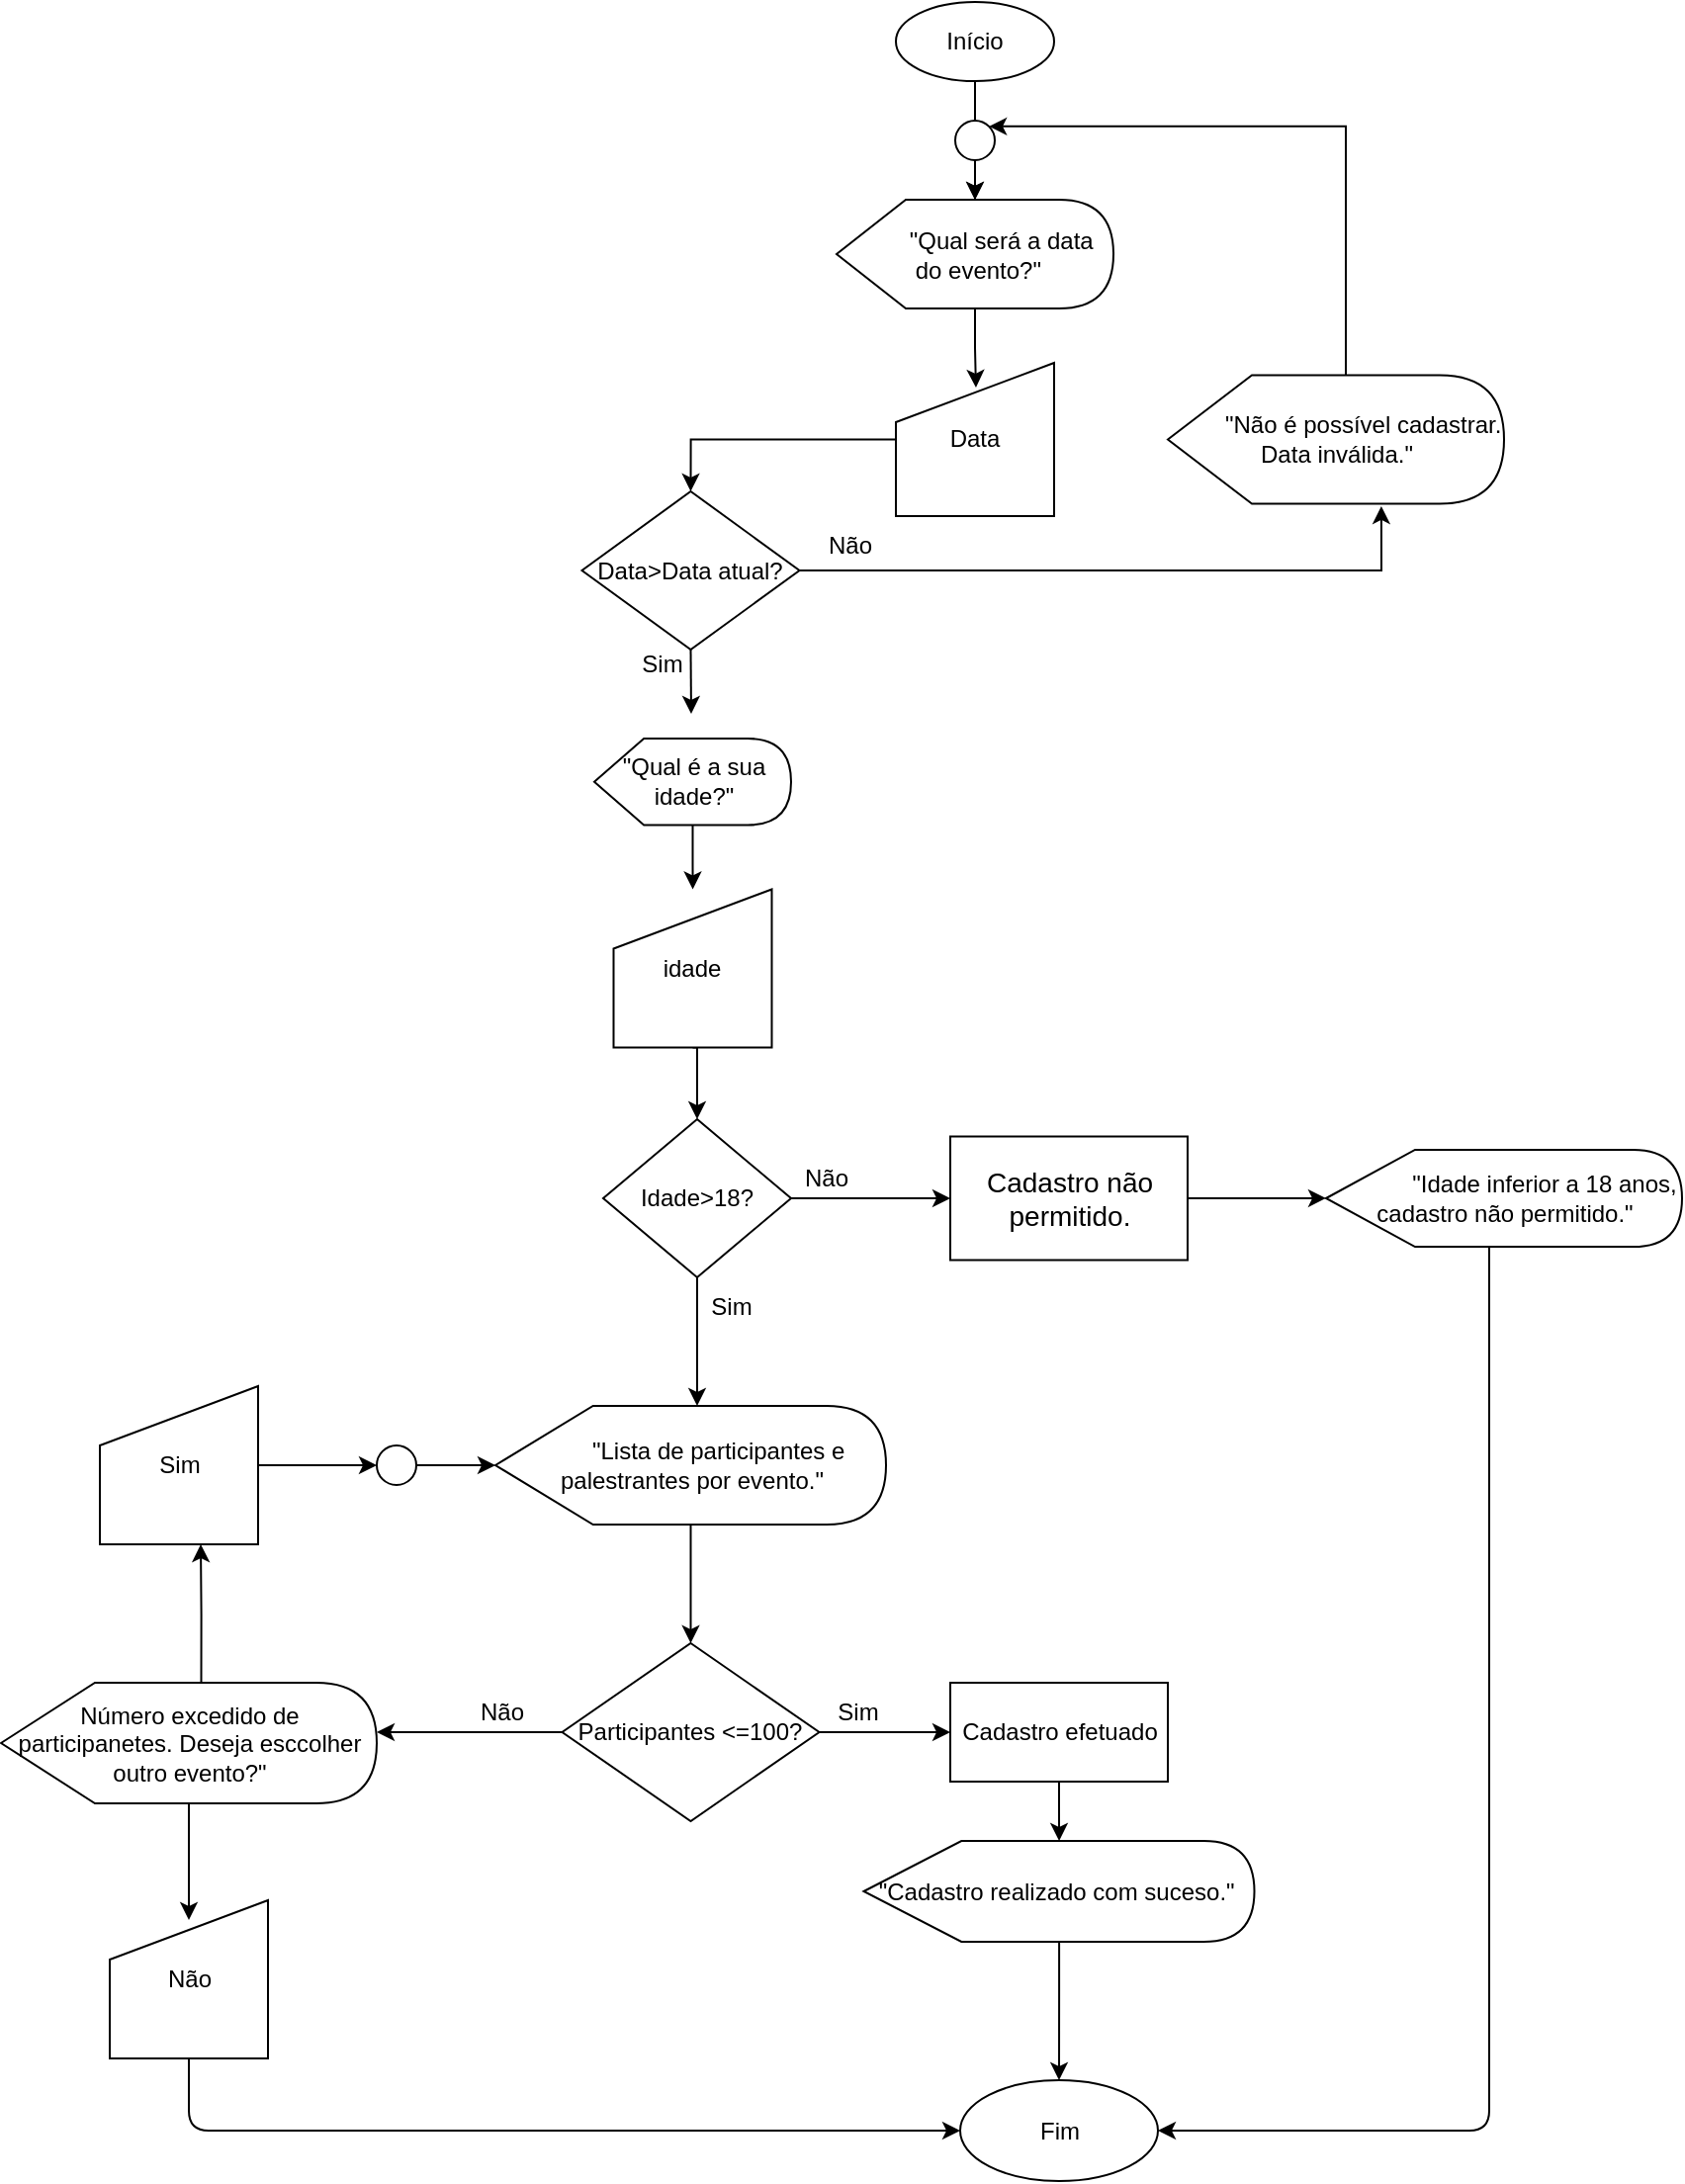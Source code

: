 <mxfile version="19.0.3" type="device"><diagram id="C5RBs43oDa-KdzZeNtuy" name="Page-1"><mxGraphModel dx="2147" dy="583" grid="1" gridSize="10" guides="1" tooltips="1" connect="1" arrows="1" fold="1" page="1" pageScale="1" pageWidth="827" pageHeight="1169" math="0" shadow="0"><root><mxCell id="WIyWlLk6GJQsqaUBKTNV-0"/><mxCell id="WIyWlLk6GJQsqaUBKTNV-1" parent="WIyWlLk6GJQsqaUBKTNV-0"/><mxCell id="8RDaF0dyMQkKlKxH5Vi0-9" style="edgeStyle=orthogonalEdgeStyle;rounded=0;orthogonalLoop=1;jettySize=auto;html=1;startArrow=none;" parent="WIyWlLk6GJQsqaUBKTNV-1" source="oJi44wB9EF769va43NJG-34" target="oJi44wB9EF769va43NJG-24" edge="1"><mxGeometry relative="1" as="geometry"/></mxCell><mxCell id="8RDaF0dyMQkKlKxH5Vi0-17" value="" style="edgeStyle=orthogonalEdgeStyle;rounded=0;orthogonalLoop=1;jettySize=auto;html=1;" parent="WIyWlLk6GJQsqaUBKTNV-1" source="oJi44wB9EF769va43NJG-0" target="oJi44wB9EF769va43NJG-24" edge="1"><mxGeometry relative="1" as="geometry"/></mxCell><mxCell id="oJi44wB9EF769va43NJG-0" value="Início" style="ellipse;whiteSpace=wrap;html=1;rounded=0;" parent="WIyWlLk6GJQsqaUBKTNV-1" vertex="1"><mxGeometry x="-60" y="49" width="80" height="40" as="geometry"/></mxCell><mxCell id="8RDaF0dyMQkKlKxH5Vi0-43" style="edgeStyle=orthogonalEdgeStyle;rounded=0;orthogonalLoop=1;jettySize=auto;html=1;exitX=1;exitY=0.5;exitDx=0;exitDy=0;entryX=0;entryY=0.5;entryDx=0;entryDy=0;" parent="WIyWlLk6GJQsqaUBKTNV-1" source="oJi44wB9EF769va43NJG-5" target="oJi44wB9EF769va43NJG-44" edge="1"><mxGeometry relative="1" as="geometry"/></mxCell><mxCell id="8RDaF0dyMQkKlKxH5Vi0-48" style="edgeStyle=orthogonalEdgeStyle;rounded=0;orthogonalLoop=1;jettySize=auto;html=1;exitX=0;exitY=0.5;exitDx=0;exitDy=0;" parent="WIyWlLk6GJQsqaUBKTNV-1" source="oJi44wB9EF769va43NJG-5" edge="1"><mxGeometry relative="1" as="geometry"><mxPoint x="-322.5" y="924" as="targetPoint"/></mxGeometry></mxCell><mxCell id="oJi44wB9EF769va43NJG-5" value="Participantes &amp;lt;=100?" style="rhombus;whiteSpace=wrap;html=1;rounded=0;" parent="WIyWlLk6GJQsqaUBKTNV-1" vertex="1"><mxGeometry x="-228.75" y="879" width="130" height="90" as="geometry"/></mxCell><mxCell id="oJi44wB9EF769va43NJG-76" style="edgeStyle=orthogonalEdgeStyle;rounded=0;orthogonalLoop=1;jettySize=auto;html=1;" parent="WIyWlLk6GJQsqaUBKTNV-1" source="oJi44wB9EF769va43NJG-9" target="oJi44wB9EF769va43NJG-18" edge="1"><mxGeometry relative="1" as="geometry"/></mxCell><mxCell id="oJi44wB9EF769va43NJG-9" value="&quot;Qual é a sua idade?&quot;" style="shape=display;whiteSpace=wrap;html=1;size=0.252;rounded=0;" parent="WIyWlLk6GJQsqaUBKTNV-1" vertex="1"><mxGeometry x="-212.5" y="421.5" width="99.5" height="43.75" as="geometry"/></mxCell><mxCell id="8RDaF0dyMQkKlKxH5Vi0-22" style="edgeStyle=orthogonalEdgeStyle;rounded=0;orthogonalLoop=1;jettySize=auto;html=1;exitX=0.5;exitY=1;exitDx=0;exitDy=0;entryX=0.5;entryY=0;entryDx=0;entryDy=0;" parent="WIyWlLk6GJQsqaUBKTNV-1" source="oJi44wB9EF769va43NJG-18" target="oJi44wB9EF769va43NJG-20" edge="1"><mxGeometry relative="1" as="geometry"/></mxCell><mxCell id="oJi44wB9EF769va43NJG-18" value="idade" style="shape=manualInput;whiteSpace=wrap;html=1;rounded=0;" parent="WIyWlLk6GJQsqaUBKTNV-1" vertex="1"><mxGeometry x="-202.75" y="497.75" width="80" height="80" as="geometry"/></mxCell><mxCell id="pHd983Yxk9Tp0FU6-_w7-13" style="edgeStyle=orthogonalEdgeStyle;rounded=0;orthogonalLoop=1;jettySize=auto;html=1;exitX=1;exitY=0.5;exitDx=0;exitDy=0;entryX=0;entryY=0.5;entryDx=0;entryDy=0;fontSize=14;" parent="WIyWlLk6GJQsqaUBKTNV-1" source="oJi44wB9EF769va43NJG-20" target="pHd983Yxk9Tp0FU6-_w7-9" edge="1"><mxGeometry relative="1" as="geometry"/></mxCell><mxCell id="8RDaF0dyMQkKlKxH5Vi0-32" style="edgeStyle=orthogonalEdgeStyle;rounded=0;orthogonalLoop=1;jettySize=auto;html=1;exitX=0.5;exitY=1;exitDx=0;exitDy=0;" parent="WIyWlLk6GJQsqaUBKTNV-1" source="oJi44wB9EF769va43NJG-20" edge="1"><mxGeometry relative="1" as="geometry"><mxPoint x="-160.5" y="759" as="targetPoint"/></mxGeometry></mxCell><mxCell id="oJi44wB9EF769va43NJG-20" value="Idade&amp;gt;18?" style="rhombus;whiteSpace=wrap;html=1;rounded=0;" parent="WIyWlLk6GJQsqaUBKTNV-1" vertex="1"><mxGeometry x="-208" y="614" width="95" height="80" as="geometry"/></mxCell><mxCell id="8RDaF0dyMQkKlKxH5Vi0-25" style="edgeStyle=orthogonalEdgeStyle;rounded=0;orthogonalLoop=1;jettySize=auto;html=1;entryX=0.506;entryY=0.161;entryDx=0;entryDy=0;entryPerimeter=0;" parent="WIyWlLk6GJQsqaUBKTNV-1" source="oJi44wB9EF769va43NJG-24" target="oJi44wB9EF769va43NJG-27" edge="1"><mxGeometry relative="1" as="geometry"/></mxCell><mxCell id="oJi44wB9EF769va43NJG-24" value="&lt;span style=&quot;white-space: pre;&quot;&gt;&#9;&lt;/span&gt;&quot;Qual será a data&lt;br&gt;&amp;nbsp;do evento?&quot;" style="shape=display;whiteSpace=wrap;html=1;rounded=0;" parent="WIyWlLk6GJQsqaUBKTNV-1" vertex="1"><mxGeometry x="-90" y="149" width="140" height="55" as="geometry"/></mxCell><mxCell id="oJi44wB9EF769va43NJG-77" style="edgeStyle=orthogonalEdgeStyle;rounded=0;orthogonalLoop=1;jettySize=auto;html=1;entryX=0.5;entryY=0;entryDx=0;entryDy=0;" parent="WIyWlLk6GJQsqaUBKTNV-1" source="oJi44wB9EF769va43NJG-27" target="oJi44wB9EF769va43NJG-29" edge="1"><mxGeometry relative="1" as="geometry"/></mxCell><mxCell id="oJi44wB9EF769va43NJG-27" value="Data" style="shape=manualInput;whiteSpace=wrap;html=1;rounded=0;" parent="WIyWlLk6GJQsqaUBKTNV-1" vertex="1"><mxGeometry x="-60" y="231.5" width="80" height="77.5" as="geometry"/></mxCell><mxCell id="8RDaF0dyMQkKlKxH5Vi0-21" style="edgeStyle=orthogonalEdgeStyle;rounded=0;orthogonalLoop=1;jettySize=auto;html=1;exitX=0.5;exitY=1;exitDx=0;exitDy=0;" parent="WIyWlLk6GJQsqaUBKTNV-1" source="oJi44wB9EF769va43NJG-29" edge="1"><mxGeometry relative="1" as="geometry"><mxPoint x="-163.5" y="409" as="targetPoint"/></mxGeometry></mxCell><mxCell id="8RDaF0dyMQkKlKxH5Vi0-28" style="edgeStyle=orthogonalEdgeStyle;rounded=0;orthogonalLoop=1;jettySize=auto;html=1;exitX=1;exitY=0.5;exitDx=0;exitDy=0;entryX=0.635;entryY=1.019;entryDx=0;entryDy=0;entryPerimeter=0;" parent="WIyWlLk6GJQsqaUBKTNV-1" source="oJi44wB9EF769va43NJG-29" target="oJi44wB9EF769va43NJG-81" edge="1"><mxGeometry relative="1" as="geometry"><Array as="points"><mxPoint x="185.5" y="337"/></Array></mxGeometry></mxCell><mxCell id="oJi44wB9EF769va43NJG-29" value="Data&amp;gt;Data atual?" style="rhombus;whiteSpace=wrap;html=1;rounded=0;" parent="WIyWlLk6GJQsqaUBKTNV-1" vertex="1"><mxGeometry x="-218.75" y="296.5" width="110" height="80" as="geometry"/></mxCell><mxCell id="HUzc_nblmmLf2GY8q9oS-2" style="edgeStyle=orthogonalEdgeStyle;orthogonalLoop=1;jettySize=auto;html=1;entryX=0.5;entryY=0;entryDx=0;entryDy=0;" edge="1" parent="WIyWlLk6GJQsqaUBKTNV-1" source="oJi44wB9EF769va43NJG-31" target="oJi44wB9EF769va43NJG-45"><mxGeometry relative="1" as="geometry"/></mxCell><mxCell id="oJi44wB9EF769va43NJG-31" value="&quot;Cadastro realizado com suceso.&quot;&amp;nbsp;" style="shape=display;whiteSpace=wrap;html=1;rounded=0;" parent="WIyWlLk6GJQsqaUBKTNV-1" vertex="1"><mxGeometry x="-76.25" y="979" width="197.5" height="51" as="geometry"/></mxCell><mxCell id="oJi44wB9EF769va43NJG-40" value="Não" style="text;html=1;strokeColor=none;fillColor=none;align=center;verticalAlign=middle;whiteSpace=wrap;rounded=0;" parent="WIyWlLk6GJQsqaUBKTNV-1" vertex="1"><mxGeometry x="-125" y="629" width="60" height="30" as="geometry"/></mxCell><mxCell id="HUzc_nblmmLf2GY8q9oS-4" value="" style="edgeStyle=orthogonalEdgeStyle;orthogonalLoop=1;jettySize=auto;html=1;" edge="1" parent="WIyWlLk6GJQsqaUBKTNV-1" source="oJi44wB9EF769va43NJG-44" target="oJi44wB9EF769va43NJG-31"><mxGeometry relative="1" as="geometry"/></mxCell><mxCell id="oJi44wB9EF769va43NJG-44" value="Cadastro efetuado" style="rounded=0;whiteSpace=wrap;html=1;" parent="WIyWlLk6GJQsqaUBKTNV-1" vertex="1"><mxGeometry x="-32.5" y="899" width="110" height="50" as="geometry"/></mxCell><mxCell id="oJi44wB9EF769va43NJG-45" value="Fim" style="ellipse;whiteSpace=wrap;html=1;rounded=0;" parent="WIyWlLk6GJQsqaUBKTNV-1" vertex="1"><mxGeometry x="-27.5" y="1100" width="100" height="51" as="geometry"/></mxCell><mxCell id="oJi44wB9EF769va43NJG-79" value="Sim" style="text;html=1;strokeColor=none;fillColor=none;align=center;verticalAlign=middle;whiteSpace=wrap;rounded=0;" parent="WIyWlLk6GJQsqaUBKTNV-1" vertex="1"><mxGeometry x="-208" y="369" width="60" height="30" as="geometry"/></mxCell><mxCell id="8RDaF0dyMQkKlKxH5Vi0-18" style="edgeStyle=orthogonalEdgeStyle;rounded=0;orthogonalLoop=1;jettySize=auto;html=1;entryX=1;entryY=0;entryDx=0;entryDy=0;" parent="WIyWlLk6GJQsqaUBKTNV-1" source="oJi44wB9EF769va43NJG-81" target="oJi44wB9EF769va43NJG-34" edge="1"><mxGeometry relative="1" as="geometry"><Array as="points"><mxPoint x="167.5" y="112"/></Array></mxGeometry></mxCell><mxCell id="oJi44wB9EF769va43NJG-81" value="&lt;span style=&quot;white-space: pre;&quot;&gt;&#9;&lt;/span&gt;&quot;Não é possível cadastrar.&lt;br&gt;Data inválida.&quot;" style="shape=display;whiteSpace=wrap;html=1;rounded=0;" parent="WIyWlLk6GJQsqaUBKTNV-1" vertex="1"><mxGeometry x="77.5" y="237.75" width="170" height="65" as="geometry"/></mxCell><mxCell id="HUzc_nblmmLf2GY8q9oS-6" style="edgeStyle=orthogonalEdgeStyle;orthogonalLoop=1;jettySize=auto;html=1;entryX=1;entryY=0.5;entryDx=0;entryDy=0;" edge="1" parent="WIyWlLk6GJQsqaUBKTNV-1" source="7MgnAqo_xugqgYijw2N_-0" target="oJi44wB9EF769va43NJG-45"><mxGeometry relative="1" as="geometry"><Array as="points"><mxPoint x="240" y="1126"/></Array></mxGeometry></mxCell><mxCell id="7MgnAqo_xugqgYijw2N_-0" value="&lt;span style=&quot;white-space: pre;&quot;&gt;&#9;&lt;/span&gt;&amp;nbsp; &amp;nbsp; &quot;Idade inferior a 18 anos, cadastro não permitido.&quot;" style="shape=display;whiteSpace=wrap;html=1;rounded=0;" parent="WIyWlLk6GJQsqaUBKTNV-1" vertex="1"><mxGeometry x="157.5" y="629.44" width="180" height="49.12" as="geometry"/></mxCell><mxCell id="8RDaF0dyMQkKlKxH5Vi0-33" style="edgeStyle=orthogonalEdgeStyle;rounded=0;orthogonalLoop=1;jettySize=auto;html=1;" parent="WIyWlLk6GJQsqaUBKTNV-1" source="pHd983Yxk9Tp0FU6-_w7-9" target="7MgnAqo_xugqgYijw2N_-0" edge="1"><mxGeometry relative="1" as="geometry"/></mxCell><mxCell id="pHd983Yxk9Tp0FU6-_w7-9" value="Cadastro não permitido." style="rounded=0;whiteSpace=wrap;html=1;fontSize=14;" parent="WIyWlLk6GJQsqaUBKTNV-1" vertex="1"><mxGeometry x="-32.5" y="622.75" width="120" height="62.5" as="geometry"/></mxCell><mxCell id="8RDaF0dyMQkKlKxH5Vi0-42" style="edgeStyle=orthogonalEdgeStyle;rounded=0;orthogonalLoop=1;jettySize=auto;html=1;entryX=0.5;entryY=0;entryDx=0;entryDy=0;" parent="WIyWlLk6GJQsqaUBKTNV-1" source="8RDaF0dyMQkKlKxH5Vi0-0" target="oJi44wB9EF769va43NJG-5" edge="1"><mxGeometry relative="1" as="geometry"/></mxCell><mxCell id="8RDaF0dyMQkKlKxH5Vi0-0" value="&lt;span style=&quot;white-space: pre;&quot;&gt;&#9;&lt;/span&gt;&quot;Lista de participantes e palestrantes por evento.&quot;" style="shape=display;whiteSpace=wrap;html=1;rounded=0;" parent="WIyWlLk6GJQsqaUBKTNV-1" vertex="1"><mxGeometry x="-262.5" y="759" width="197.5" height="60" as="geometry"/></mxCell><mxCell id="oJi44wB9EF769va43NJG-34" value="" style="ellipse;whiteSpace=wrap;html=1;aspect=fixed;rounded=0;" parent="WIyWlLk6GJQsqaUBKTNV-1" vertex="1"><mxGeometry x="-30" y="109" width="20" height="20" as="geometry"/></mxCell><mxCell id="8RDaF0dyMQkKlKxH5Vi0-19" value="Não" style="text;html=1;strokeColor=none;fillColor=none;align=center;verticalAlign=middle;whiteSpace=wrap;rounded=0;" parent="WIyWlLk6GJQsqaUBKTNV-1" vertex="1"><mxGeometry x="-113" y="309" width="60" height="30" as="geometry"/></mxCell><mxCell id="8RDaF0dyMQkKlKxH5Vi0-38" value="Sim" style="text;html=1;strokeColor=none;fillColor=none;align=center;verticalAlign=middle;whiteSpace=wrap;rounded=0;" parent="WIyWlLk6GJQsqaUBKTNV-1" vertex="1"><mxGeometry x="-173" y="694" width="60" height="30" as="geometry"/></mxCell><mxCell id="8RDaF0dyMQkKlKxH5Vi0-39" value="Sim" style="text;html=1;strokeColor=none;fillColor=none;align=center;verticalAlign=middle;whiteSpace=wrap;rounded=0;" parent="WIyWlLk6GJQsqaUBKTNV-1" vertex="1"><mxGeometry x="-108.75" y="899" width="60" height="30" as="geometry"/></mxCell><mxCell id="8RDaF0dyMQkKlKxH5Vi0-41" value="Não" style="text;html=1;strokeColor=none;fillColor=none;align=center;verticalAlign=middle;whiteSpace=wrap;rounded=0;" parent="WIyWlLk6GJQsqaUBKTNV-1" vertex="1"><mxGeometry x="-288.75" y="899" width="60" height="30" as="geometry"/></mxCell><mxCell id="8RDaF0dyMQkKlKxH5Vi0-50" style="edgeStyle=orthogonalEdgeStyle;rounded=0;orthogonalLoop=1;jettySize=auto;html=1;exitX=0;exitY=0;exitDx=101.25;exitDy=0;exitPerimeter=0;" parent="WIyWlLk6GJQsqaUBKTNV-1" source="8RDaF0dyMQkKlKxH5Vi0-49" edge="1"><mxGeometry relative="1" as="geometry"><mxPoint x="-411.5" y="829" as="targetPoint"/></mxGeometry></mxCell><mxCell id="8RDaF0dyMQkKlKxH5Vi0-61" style="edgeStyle=orthogonalEdgeStyle;rounded=0;orthogonalLoop=1;jettySize=auto;html=1;" parent="WIyWlLk6GJQsqaUBKTNV-1" source="8RDaF0dyMQkKlKxH5Vi0-49" edge="1"><mxGeometry relative="1" as="geometry"><mxPoint x="-417.5" y="1019" as="targetPoint"/></mxGeometry></mxCell><mxCell id="8RDaF0dyMQkKlKxH5Vi0-49" value="Número excedido de participanetes. Deseja esccolher outro evento?&quot;" style="shape=display;whiteSpace=wrap;html=1;rounded=0;" parent="WIyWlLk6GJQsqaUBKTNV-1" vertex="1"><mxGeometry x="-512.5" y="899" width="190" height="61" as="geometry"/></mxCell><mxCell id="8RDaF0dyMQkKlKxH5Vi0-56" style="edgeStyle=orthogonalEdgeStyle;rounded=0;orthogonalLoop=1;jettySize=auto;html=1;exitX=1;exitY=0.5;exitDx=0;exitDy=0;entryX=0;entryY=0.5;entryDx=0;entryDy=0;" parent="WIyWlLk6GJQsqaUBKTNV-1" source="8RDaF0dyMQkKlKxH5Vi0-51" target="8RDaF0dyMQkKlKxH5Vi0-53" edge="1"><mxGeometry relative="1" as="geometry"/></mxCell><mxCell id="8RDaF0dyMQkKlKxH5Vi0-51" value="Sim" style="shape=manualInput;whiteSpace=wrap;html=1;rounded=0;" parent="WIyWlLk6GJQsqaUBKTNV-1" vertex="1"><mxGeometry x="-462.5" y="749" width="80" height="80" as="geometry"/></mxCell><mxCell id="8RDaF0dyMQkKlKxH5Vi0-54" style="edgeStyle=orthogonalEdgeStyle;rounded=0;orthogonalLoop=1;jettySize=auto;html=1;entryX=0;entryY=0.5;entryDx=0;entryDy=0;entryPerimeter=0;" parent="WIyWlLk6GJQsqaUBKTNV-1" source="8RDaF0dyMQkKlKxH5Vi0-53" target="8RDaF0dyMQkKlKxH5Vi0-0" edge="1"><mxGeometry relative="1" as="geometry"/></mxCell><mxCell id="8RDaF0dyMQkKlKxH5Vi0-53" value="" style="ellipse;whiteSpace=wrap;html=1;aspect=fixed;rounded=0;" parent="WIyWlLk6GJQsqaUBKTNV-1" vertex="1"><mxGeometry x="-322.5" y="779" width="20" height="20" as="geometry"/></mxCell><mxCell id="HUzc_nblmmLf2GY8q9oS-5" style="edgeStyle=orthogonalEdgeStyle;orthogonalLoop=1;jettySize=auto;html=1;exitX=0.5;exitY=1;exitDx=0;exitDy=0;entryX=0;entryY=0.5;entryDx=0;entryDy=0;" edge="1" parent="WIyWlLk6GJQsqaUBKTNV-1" source="8RDaF0dyMQkKlKxH5Vi0-59" target="oJi44wB9EF769va43NJG-45"><mxGeometry relative="1" as="geometry"/></mxCell><mxCell id="8RDaF0dyMQkKlKxH5Vi0-59" value="Não" style="shape=manualInput;whiteSpace=wrap;html=1;rounded=0;" parent="WIyWlLk6GJQsqaUBKTNV-1" vertex="1"><mxGeometry x="-457.5" y="1009" width="80" height="80" as="geometry"/></mxCell></root></mxGraphModel></diagram></mxfile>